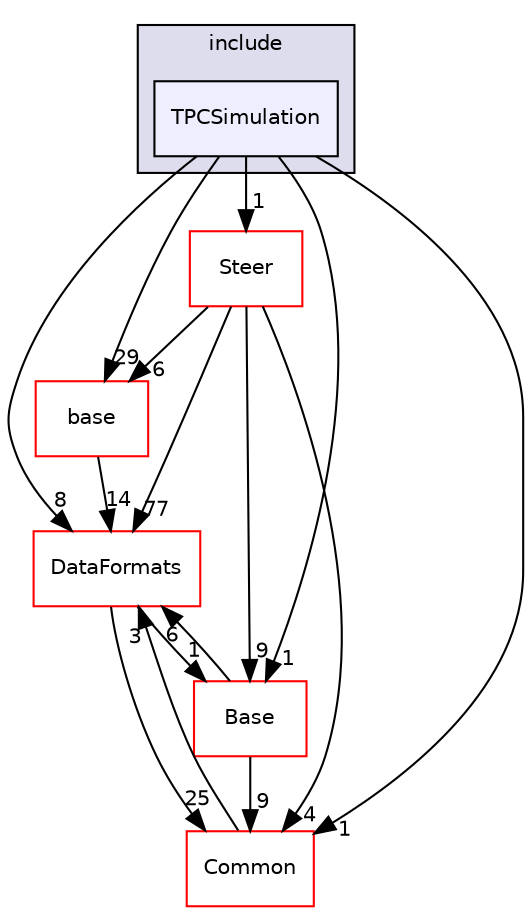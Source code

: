 digraph "/home/travis/build/AliceO2Group/AliceO2/Detectors/TPC/simulation/include/TPCSimulation" {
  bgcolor=transparent;
  compound=true
  node [ fontsize="10", fontname="Helvetica"];
  edge [ labelfontsize="10", labelfontname="Helvetica"];
  subgraph clusterdir_a3959ed40b1558172144f5e1a56e443f {
    graph [ bgcolor="#ddddee", pencolor="black", label="include" fontname="Helvetica", fontsize="10", URL="dir_a3959ed40b1558172144f5e1a56e443f.html"]
  dir_899d345f9fdaa752cfd282604b003f27 [shape=box, label="TPCSimulation", style="filled", fillcolor="#eeeeff", pencolor="black", URL="dir_899d345f9fdaa752cfd282604b003f27.html"];
  }
  dir_40b4a122691869ee86baf7f2711ed718 [shape=box label="Steer" color="red" URL="dir_40b4a122691869ee86baf7f2711ed718.html"];
  dir_677b030cc750909e4cd27413873678d8 [shape=box label="base" color="red" URL="dir_677b030cc750909e4cd27413873678d8.html"];
  dir_4ab6b4cc6a7edbff49100e9123df213f [shape=box label="Common" color="red" URL="dir_4ab6b4cc6a7edbff49100e9123df213f.html"];
  dir_37c90836491b695b472bf98d1be8336b [shape=box label="Base" color="red" URL="dir_37c90836491b695b472bf98d1be8336b.html"];
  dir_2171f7ec022c5423887b07c69b2f5b48 [shape=box label="DataFormats" color="red" URL="dir_2171f7ec022c5423887b07c69b2f5b48.html"];
  dir_40b4a122691869ee86baf7f2711ed718->dir_677b030cc750909e4cd27413873678d8 [headlabel="6", labeldistance=1.5 headhref="dir_000439_000231.html"];
  dir_40b4a122691869ee86baf7f2711ed718->dir_4ab6b4cc6a7edbff49100e9123df213f [headlabel="4", labeldistance=1.5 headhref="dir_000439_000016.html"];
  dir_40b4a122691869ee86baf7f2711ed718->dir_37c90836491b695b472bf98d1be8336b [headlabel="9", labeldistance=1.5 headhref="dir_000439_000157.html"];
  dir_40b4a122691869ee86baf7f2711ed718->dir_2171f7ec022c5423887b07c69b2f5b48 [headlabel="77", labeldistance=1.5 headhref="dir_000439_000054.html"];
  dir_677b030cc750909e4cd27413873678d8->dir_2171f7ec022c5423887b07c69b2f5b48 [headlabel="14", labeldistance=1.5 headhref="dir_000231_000054.html"];
  dir_4ab6b4cc6a7edbff49100e9123df213f->dir_2171f7ec022c5423887b07c69b2f5b48 [headlabel="3", labeldistance=1.5 headhref="dir_000016_000054.html"];
  dir_37c90836491b695b472bf98d1be8336b->dir_4ab6b4cc6a7edbff49100e9123df213f [headlabel="9", labeldistance=1.5 headhref="dir_000157_000016.html"];
  dir_37c90836491b695b472bf98d1be8336b->dir_2171f7ec022c5423887b07c69b2f5b48 [headlabel="6", labeldistance=1.5 headhref="dir_000157_000054.html"];
  dir_899d345f9fdaa752cfd282604b003f27->dir_40b4a122691869ee86baf7f2711ed718 [headlabel="1", labeldistance=1.5 headhref="dir_000193_000439.html"];
  dir_899d345f9fdaa752cfd282604b003f27->dir_677b030cc750909e4cd27413873678d8 [headlabel="29", labeldistance=1.5 headhref="dir_000193_000231.html"];
  dir_899d345f9fdaa752cfd282604b003f27->dir_4ab6b4cc6a7edbff49100e9123df213f [headlabel="1", labeldistance=1.5 headhref="dir_000193_000016.html"];
  dir_899d345f9fdaa752cfd282604b003f27->dir_37c90836491b695b472bf98d1be8336b [headlabel="1", labeldistance=1.5 headhref="dir_000193_000157.html"];
  dir_899d345f9fdaa752cfd282604b003f27->dir_2171f7ec022c5423887b07c69b2f5b48 [headlabel="8", labeldistance=1.5 headhref="dir_000193_000054.html"];
  dir_2171f7ec022c5423887b07c69b2f5b48->dir_4ab6b4cc6a7edbff49100e9123df213f [headlabel="25", labeldistance=1.5 headhref="dir_000054_000016.html"];
  dir_2171f7ec022c5423887b07c69b2f5b48->dir_37c90836491b695b472bf98d1be8336b [headlabel="1", labeldistance=1.5 headhref="dir_000054_000157.html"];
}
